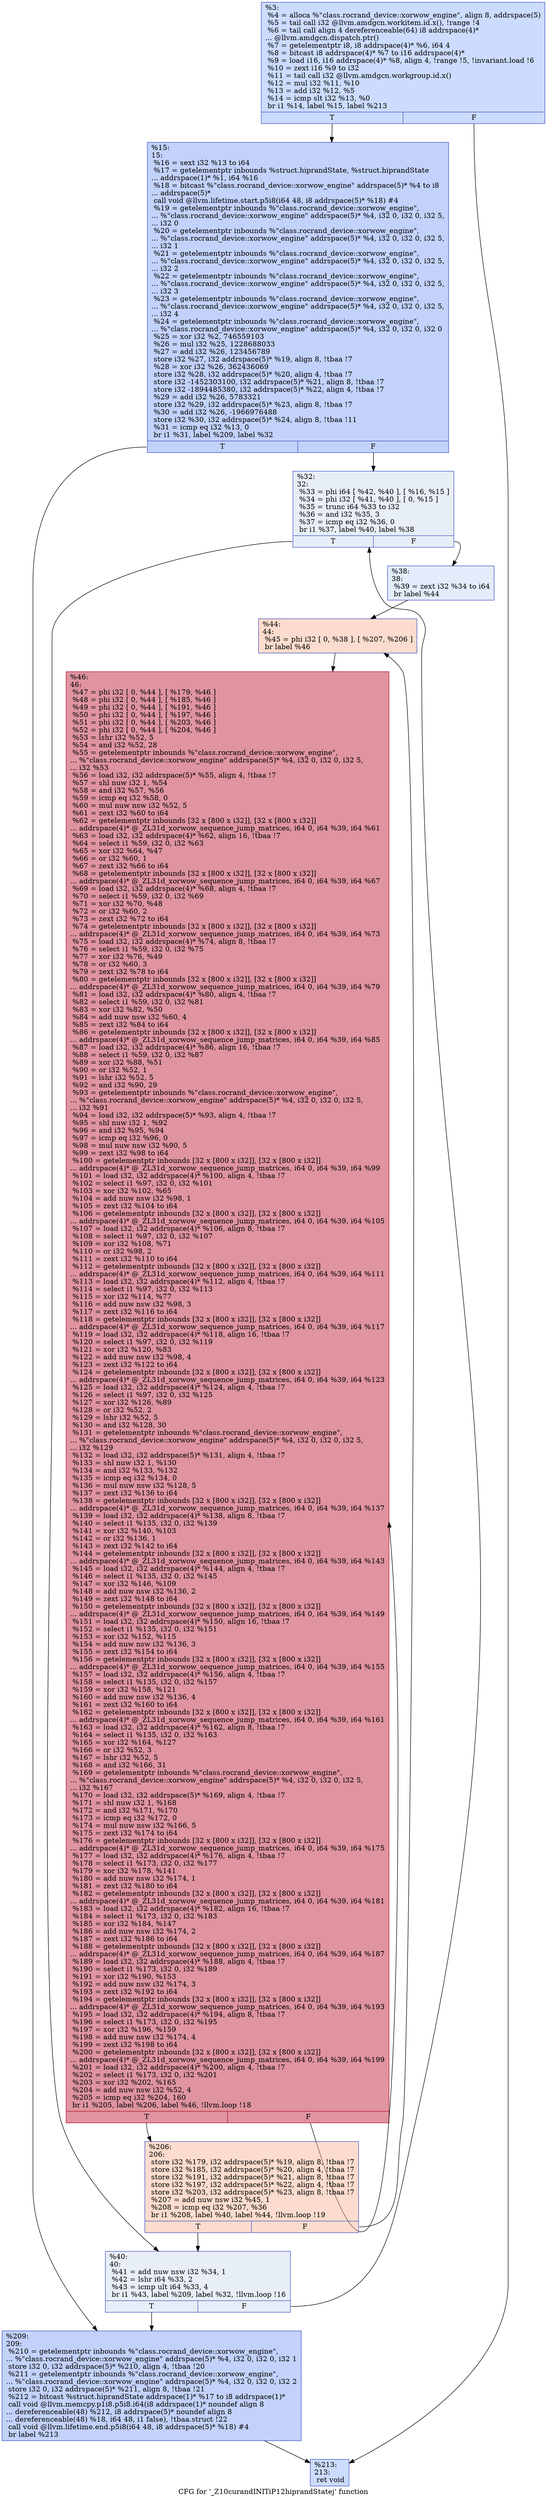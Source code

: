 digraph "CFG for '_Z10curandINITiP12hiprandStatej' function" {
	label="CFG for '_Z10curandINITiP12hiprandStatej' function";

	Node0x47e8a80 [shape=record,color="#3d50c3ff", style=filled, fillcolor="#8caffe70",label="{%3:\l  %4 = alloca %\"class.rocrand_device::xorwow_engine\", align 8, addrspace(5)\l  %5 = tail call i32 @llvm.amdgcn.workitem.id.x(), !range !4\l  %6 = tail call align 4 dereferenceable(64) i8 addrspace(4)*\l... @llvm.amdgcn.dispatch.ptr()\l  %7 = getelementptr i8, i8 addrspace(4)* %6, i64 4\l  %8 = bitcast i8 addrspace(4)* %7 to i16 addrspace(4)*\l  %9 = load i16, i16 addrspace(4)* %8, align 4, !range !5, !invariant.load !6\l  %10 = zext i16 %9 to i32\l  %11 = tail call i32 @llvm.amdgcn.workgroup.id.x()\l  %12 = mul i32 %11, %10\l  %13 = add i32 %12, %5\l  %14 = icmp slt i32 %13, %0\l  br i1 %14, label %15, label %213\l|{<s0>T|<s1>F}}"];
	Node0x47e8a80:s0 -> Node0x47edce0;
	Node0x47e8a80:s1 -> Node0x47edd70;
	Node0x47edce0 [shape=record,color="#3d50c3ff", style=filled, fillcolor="#779af770",label="{%15:\l15:                                               \l  %16 = sext i32 %13 to i64\l  %17 = getelementptr inbounds %struct.hiprandState, %struct.hiprandState\l... addrspace(1)* %1, i64 %16\l  %18 = bitcast %\"class.rocrand_device::xorwow_engine\" addrspace(5)* %4 to i8\l... addrspace(5)*\l  call void @llvm.lifetime.start.p5i8(i64 48, i8 addrspace(5)* %18) #4\l  %19 = getelementptr inbounds %\"class.rocrand_device::xorwow_engine\",\l... %\"class.rocrand_device::xorwow_engine\" addrspace(5)* %4, i32 0, i32 0, i32 5,\l... i32 0\l  %20 = getelementptr inbounds %\"class.rocrand_device::xorwow_engine\",\l... %\"class.rocrand_device::xorwow_engine\" addrspace(5)* %4, i32 0, i32 0, i32 5,\l... i32 1\l  %21 = getelementptr inbounds %\"class.rocrand_device::xorwow_engine\",\l... %\"class.rocrand_device::xorwow_engine\" addrspace(5)* %4, i32 0, i32 0, i32 5,\l... i32 2\l  %22 = getelementptr inbounds %\"class.rocrand_device::xorwow_engine\",\l... %\"class.rocrand_device::xorwow_engine\" addrspace(5)* %4, i32 0, i32 0, i32 5,\l... i32 3\l  %23 = getelementptr inbounds %\"class.rocrand_device::xorwow_engine\",\l... %\"class.rocrand_device::xorwow_engine\" addrspace(5)* %4, i32 0, i32 0, i32 5,\l... i32 4\l  %24 = getelementptr inbounds %\"class.rocrand_device::xorwow_engine\",\l... %\"class.rocrand_device::xorwow_engine\" addrspace(5)* %4, i32 0, i32 0, i32 0\l  %25 = xor i32 %2, 746559103\l  %26 = mul i32 %25, 1228688033\l  %27 = add i32 %26, 123456789\l  store i32 %27, i32 addrspace(5)* %19, align 8, !tbaa !7\l  %28 = xor i32 %26, 362436069\l  store i32 %28, i32 addrspace(5)* %20, align 4, !tbaa !7\l  store i32 -1452303100, i32 addrspace(5)* %21, align 8, !tbaa !7\l  store i32 -1894485380, i32 addrspace(5)* %22, align 4, !tbaa !7\l  %29 = add i32 %26, 5783321\l  store i32 %29, i32 addrspace(5)* %23, align 8, !tbaa !7\l  %30 = add i32 %26, -1966976488\l  store i32 %30, i32 addrspace(5)* %24, align 8, !tbaa !11\l  %31 = icmp eq i32 %13, 0\l  br i1 %31, label %209, label %32\l|{<s0>T|<s1>F}}"];
	Node0x47edce0:s0 -> Node0x47efa40;
	Node0x47edce0:s1 -> Node0x47efad0;
	Node0x47efad0 [shape=record,color="#3d50c3ff", style=filled, fillcolor="#cbd8ee70",label="{%32:\l32:                                               \l  %33 = phi i64 [ %42, %40 ], [ %16, %15 ]\l  %34 = phi i32 [ %41, %40 ], [ 0, %15 ]\l  %35 = trunc i64 %33 to i32\l  %36 = and i32 %35, 3\l  %37 = icmp eq i32 %36, 0\l  br i1 %37, label %40, label %38\l|{<s0>T|<s1>F}}"];
	Node0x47efad0:s0 -> Node0x47edf20;
	Node0x47efad0:s1 -> Node0x47f0100;
	Node0x47f0100 [shape=record,color="#3d50c3ff", style=filled, fillcolor="#bfd3f670",label="{%38:\l38:                                               \l  %39 = zext i32 %34 to i64\l  br label %44\l}"];
	Node0x47f0100 -> Node0x47f02b0;
	Node0x47edf20 [shape=record,color="#3d50c3ff", style=filled, fillcolor="#cbd8ee70",label="{%40:\l40:                                               \l  %41 = add nuw nsw i32 %34, 1\l  %42 = lshr i64 %33, 2\l  %43 = icmp ult i64 %33, 4\l  br i1 %43, label %209, label %32, !llvm.loop !16\l|{<s0>T|<s1>F}}"];
	Node0x47edf20:s0 -> Node0x47efa40;
	Node0x47edf20:s1 -> Node0x47efad0;
	Node0x47f02b0 [shape=record,color="#3d50c3ff", style=filled, fillcolor="#f7af9170",label="{%44:\l44:                                               \l  %45 = phi i32 [ 0, %38 ], [ %207, %206 ]\l  br label %46\l}"];
	Node0x47f02b0 -> Node0x47f0790;
	Node0x47f0790 [shape=record,color="#b70d28ff", style=filled, fillcolor="#b70d2870",label="{%46:\l46:                                               \l  %47 = phi i32 [ 0, %44 ], [ %179, %46 ]\l  %48 = phi i32 [ 0, %44 ], [ %185, %46 ]\l  %49 = phi i32 [ 0, %44 ], [ %191, %46 ]\l  %50 = phi i32 [ 0, %44 ], [ %197, %46 ]\l  %51 = phi i32 [ 0, %44 ], [ %203, %46 ]\l  %52 = phi i32 [ 0, %44 ], [ %204, %46 ]\l  %53 = lshr i32 %52, 5\l  %54 = and i32 %52, 28\l  %55 = getelementptr inbounds %\"class.rocrand_device::xorwow_engine\",\l... %\"class.rocrand_device::xorwow_engine\" addrspace(5)* %4, i32 0, i32 0, i32 5,\l... i32 %53\l  %56 = load i32, i32 addrspace(5)* %55, align 4, !tbaa !7\l  %57 = shl nuw i32 1, %54\l  %58 = and i32 %57, %56\l  %59 = icmp eq i32 %58, 0\l  %60 = mul nuw nsw i32 %52, 5\l  %61 = zext i32 %60 to i64\l  %62 = getelementptr inbounds [32 x [800 x i32]], [32 x [800 x i32]]\l... addrspace(4)* @_ZL31d_xorwow_sequence_jump_matrices, i64 0, i64 %39, i64 %61\l  %63 = load i32, i32 addrspace(4)* %62, align 16, !tbaa !7\l  %64 = select i1 %59, i32 0, i32 %63\l  %65 = xor i32 %64, %47\l  %66 = or i32 %60, 1\l  %67 = zext i32 %66 to i64\l  %68 = getelementptr inbounds [32 x [800 x i32]], [32 x [800 x i32]]\l... addrspace(4)* @_ZL31d_xorwow_sequence_jump_matrices, i64 0, i64 %39, i64 %67\l  %69 = load i32, i32 addrspace(4)* %68, align 4, !tbaa !7\l  %70 = select i1 %59, i32 0, i32 %69\l  %71 = xor i32 %70, %48\l  %72 = or i32 %60, 2\l  %73 = zext i32 %72 to i64\l  %74 = getelementptr inbounds [32 x [800 x i32]], [32 x [800 x i32]]\l... addrspace(4)* @_ZL31d_xorwow_sequence_jump_matrices, i64 0, i64 %39, i64 %73\l  %75 = load i32, i32 addrspace(4)* %74, align 8, !tbaa !7\l  %76 = select i1 %59, i32 0, i32 %75\l  %77 = xor i32 %76, %49\l  %78 = or i32 %60, 3\l  %79 = zext i32 %78 to i64\l  %80 = getelementptr inbounds [32 x [800 x i32]], [32 x [800 x i32]]\l... addrspace(4)* @_ZL31d_xorwow_sequence_jump_matrices, i64 0, i64 %39, i64 %79\l  %81 = load i32, i32 addrspace(4)* %80, align 4, !tbaa !7\l  %82 = select i1 %59, i32 0, i32 %81\l  %83 = xor i32 %82, %50\l  %84 = add nuw nsw i32 %60, 4\l  %85 = zext i32 %84 to i64\l  %86 = getelementptr inbounds [32 x [800 x i32]], [32 x [800 x i32]]\l... addrspace(4)* @_ZL31d_xorwow_sequence_jump_matrices, i64 0, i64 %39, i64 %85\l  %87 = load i32, i32 addrspace(4)* %86, align 16, !tbaa !7\l  %88 = select i1 %59, i32 0, i32 %87\l  %89 = xor i32 %88, %51\l  %90 = or i32 %52, 1\l  %91 = lshr i32 %52, 5\l  %92 = and i32 %90, 29\l  %93 = getelementptr inbounds %\"class.rocrand_device::xorwow_engine\",\l... %\"class.rocrand_device::xorwow_engine\" addrspace(5)* %4, i32 0, i32 0, i32 5,\l... i32 %91\l  %94 = load i32, i32 addrspace(5)* %93, align 4, !tbaa !7\l  %95 = shl nuw i32 1, %92\l  %96 = and i32 %95, %94\l  %97 = icmp eq i32 %96, 0\l  %98 = mul nuw nsw i32 %90, 5\l  %99 = zext i32 %98 to i64\l  %100 = getelementptr inbounds [32 x [800 x i32]], [32 x [800 x i32]]\l... addrspace(4)* @_ZL31d_xorwow_sequence_jump_matrices, i64 0, i64 %39, i64 %99\l  %101 = load i32, i32 addrspace(4)* %100, align 4, !tbaa !7\l  %102 = select i1 %97, i32 0, i32 %101\l  %103 = xor i32 %102, %65\l  %104 = add nuw nsw i32 %98, 1\l  %105 = zext i32 %104 to i64\l  %106 = getelementptr inbounds [32 x [800 x i32]], [32 x [800 x i32]]\l... addrspace(4)* @_ZL31d_xorwow_sequence_jump_matrices, i64 0, i64 %39, i64 %105\l  %107 = load i32, i32 addrspace(4)* %106, align 8, !tbaa !7\l  %108 = select i1 %97, i32 0, i32 %107\l  %109 = xor i32 %108, %71\l  %110 = or i32 %98, 2\l  %111 = zext i32 %110 to i64\l  %112 = getelementptr inbounds [32 x [800 x i32]], [32 x [800 x i32]]\l... addrspace(4)* @_ZL31d_xorwow_sequence_jump_matrices, i64 0, i64 %39, i64 %111\l  %113 = load i32, i32 addrspace(4)* %112, align 4, !tbaa !7\l  %114 = select i1 %97, i32 0, i32 %113\l  %115 = xor i32 %114, %77\l  %116 = add nuw nsw i32 %98, 3\l  %117 = zext i32 %116 to i64\l  %118 = getelementptr inbounds [32 x [800 x i32]], [32 x [800 x i32]]\l... addrspace(4)* @_ZL31d_xorwow_sequence_jump_matrices, i64 0, i64 %39, i64 %117\l  %119 = load i32, i32 addrspace(4)* %118, align 16, !tbaa !7\l  %120 = select i1 %97, i32 0, i32 %119\l  %121 = xor i32 %120, %83\l  %122 = add nuw nsw i32 %98, 4\l  %123 = zext i32 %122 to i64\l  %124 = getelementptr inbounds [32 x [800 x i32]], [32 x [800 x i32]]\l... addrspace(4)* @_ZL31d_xorwow_sequence_jump_matrices, i64 0, i64 %39, i64 %123\l  %125 = load i32, i32 addrspace(4)* %124, align 4, !tbaa !7\l  %126 = select i1 %97, i32 0, i32 %125\l  %127 = xor i32 %126, %89\l  %128 = or i32 %52, 2\l  %129 = lshr i32 %52, 5\l  %130 = and i32 %128, 30\l  %131 = getelementptr inbounds %\"class.rocrand_device::xorwow_engine\",\l... %\"class.rocrand_device::xorwow_engine\" addrspace(5)* %4, i32 0, i32 0, i32 5,\l... i32 %129\l  %132 = load i32, i32 addrspace(5)* %131, align 4, !tbaa !7\l  %133 = shl nuw i32 1, %130\l  %134 = and i32 %133, %132\l  %135 = icmp eq i32 %134, 0\l  %136 = mul nuw nsw i32 %128, 5\l  %137 = zext i32 %136 to i64\l  %138 = getelementptr inbounds [32 x [800 x i32]], [32 x [800 x i32]]\l... addrspace(4)* @_ZL31d_xorwow_sequence_jump_matrices, i64 0, i64 %39, i64 %137\l  %139 = load i32, i32 addrspace(4)* %138, align 8, !tbaa !7\l  %140 = select i1 %135, i32 0, i32 %139\l  %141 = xor i32 %140, %103\l  %142 = or i32 %136, 1\l  %143 = zext i32 %142 to i64\l  %144 = getelementptr inbounds [32 x [800 x i32]], [32 x [800 x i32]]\l... addrspace(4)* @_ZL31d_xorwow_sequence_jump_matrices, i64 0, i64 %39, i64 %143\l  %145 = load i32, i32 addrspace(4)* %144, align 4, !tbaa !7\l  %146 = select i1 %135, i32 0, i32 %145\l  %147 = xor i32 %146, %109\l  %148 = add nuw nsw i32 %136, 2\l  %149 = zext i32 %148 to i64\l  %150 = getelementptr inbounds [32 x [800 x i32]], [32 x [800 x i32]]\l... addrspace(4)* @_ZL31d_xorwow_sequence_jump_matrices, i64 0, i64 %39, i64 %149\l  %151 = load i32, i32 addrspace(4)* %150, align 16, !tbaa !7\l  %152 = select i1 %135, i32 0, i32 %151\l  %153 = xor i32 %152, %115\l  %154 = add nuw nsw i32 %136, 3\l  %155 = zext i32 %154 to i64\l  %156 = getelementptr inbounds [32 x [800 x i32]], [32 x [800 x i32]]\l... addrspace(4)* @_ZL31d_xorwow_sequence_jump_matrices, i64 0, i64 %39, i64 %155\l  %157 = load i32, i32 addrspace(4)* %156, align 4, !tbaa !7\l  %158 = select i1 %135, i32 0, i32 %157\l  %159 = xor i32 %158, %121\l  %160 = add nuw nsw i32 %136, 4\l  %161 = zext i32 %160 to i64\l  %162 = getelementptr inbounds [32 x [800 x i32]], [32 x [800 x i32]]\l... addrspace(4)* @_ZL31d_xorwow_sequence_jump_matrices, i64 0, i64 %39, i64 %161\l  %163 = load i32, i32 addrspace(4)* %162, align 8, !tbaa !7\l  %164 = select i1 %135, i32 0, i32 %163\l  %165 = xor i32 %164, %127\l  %166 = or i32 %52, 3\l  %167 = lshr i32 %52, 5\l  %168 = and i32 %166, 31\l  %169 = getelementptr inbounds %\"class.rocrand_device::xorwow_engine\",\l... %\"class.rocrand_device::xorwow_engine\" addrspace(5)* %4, i32 0, i32 0, i32 5,\l... i32 %167\l  %170 = load i32, i32 addrspace(5)* %169, align 4, !tbaa !7\l  %171 = shl nuw i32 1, %168\l  %172 = and i32 %171, %170\l  %173 = icmp eq i32 %172, 0\l  %174 = mul nuw nsw i32 %166, 5\l  %175 = zext i32 %174 to i64\l  %176 = getelementptr inbounds [32 x [800 x i32]], [32 x [800 x i32]]\l... addrspace(4)* @_ZL31d_xorwow_sequence_jump_matrices, i64 0, i64 %39, i64 %175\l  %177 = load i32, i32 addrspace(4)* %176, align 4, !tbaa !7\l  %178 = select i1 %173, i32 0, i32 %177\l  %179 = xor i32 %178, %141\l  %180 = add nuw nsw i32 %174, 1\l  %181 = zext i32 %180 to i64\l  %182 = getelementptr inbounds [32 x [800 x i32]], [32 x [800 x i32]]\l... addrspace(4)* @_ZL31d_xorwow_sequence_jump_matrices, i64 0, i64 %39, i64 %181\l  %183 = load i32, i32 addrspace(4)* %182, align 16, !tbaa !7\l  %184 = select i1 %173, i32 0, i32 %183\l  %185 = xor i32 %184, %147\l  %186 = add nuw nsw i32 %174, 2\l  %187 = zext i32 %186 to i64\l  %188 = getelementptr inbounds [32 x [800 x i32]], [32 x [800 x i32]]\l... addrspace(4)* @_ZL31d_xorwow_sequence_jump_matrices, i64 0, i64 %39, i64 %187\l  %189 = load i32, i32 addrspace(4)* %188, align 4, !tbaa !7\l  %190 = select i1 %173, i32 0, i32 %189\l  %191 = xor i32 %190, %153\l  %192 = add nuw nsw i32 %174, 3\l  %193 = zext i32 %192 to i64\l  %194 = getelementptr inbounds [32 x [800 x i32]], [32 x [800 x i32]]\l... addrspace(4)* @_ZL31d_xorwow_sequence_jump_matrices, i64 0, i64 %39, i64 %193\l  %195 = load i32, i32 addrspace(4)* %194, align 8, !tbaa !7\l  %196 = select i1 %173, i32 0, i32 %195\l  %197 = xor i32 %196, %159\l  %198 = add nuw nsw i32 %174, 4\l  %199 = zext i32 %198 to i64\l  %200 = getelementptr inbounds [32 x [800 x i32]], [32 x [800 x i32]]\l... addrspace(4)* @_ZL31d_xorwow_sequence_jump_matrices, i64 0, i64 %39, i64 %199\l  %201 = load i32, i32 addrspace(4)* %200, align 4, !tbaa !7\l  %202 = select i1 %173, i32 0, i32 %201\l  %203 = xor i32 %202, %165\l  %204 = add nuw nsw i32 %52, 4\l  %205 = icmp eq i32 %204, 160\l  br i1 %205, label %206, label %46, !llvm.loop !18\l|{<s0>T|<s1>F}}"];
	Node0x47f0790:s0 -> Node0x47f0650;
	Node0x47f0790:s1 -> Node0x47f0790;
	Node0x47f0650 [shape=record,color="#3d50c3ff", style=filled, fillcolor="#f7af9170",label="{%206:\l206:                                              \l  store i32 %179, i32 addrspace(5)* %19, align 8, !tbaa !7\l  store i32 %185, i32 addrspace(5)* %20, align 4, !tbaa !7\l  store i32 %191, i32 addrspace(5)* %21, align 8, !tbaa !7\l  store i32 %197, i32 addrspace(5)* %22, align 4, !tbaa !7\l  store i32 %203, i32 addrspace(5)* %23, align 8, !tbaa !7\l  %207 = add nuw nsw i32 %45, 1\l  %208 = icmp eq i32 %207, %36\l  br i1 %208, label %40, label %44, !llvm.loop !19\l|{<s0>T|<s1>F}}"];
	Node0x47f0650:s0 -> Node0x47edf20;
	Node0x47f0650:s1 -> Node0x47f02b0;
	Node0x47efa40 [shape=record,color="#3d50c3ff", style=filled, fillcolor="#779af770",label="{%209:\l209:                                              \l  %210 = getelementptr inbounds %\"class.rocrand_device::xorwow_engine\",\l... %\"class.rocrand_device::xorwow_engine\" addrspace(5)* %4, i32 0, i32 0, i32 1\l  store i32 0, i32 addrspace(5)* %210, align 4, !tbaa !20\l  %211 = getelementptr inbounds %\"class.rocrand_device::xorwow_engine\",\l... %\"class.rocrand_device::xorwow_engine\" addrspace(5)* %4, i32 0, i32 0, i32 2\l  store i32 0, i32 addrspace(5)* %211, align 8, !tbaa !21\l  %212 = bitcast %struct.hiprandState addrspace(1)* %17 to i8 addrspace(1)*\l  call void @llvm.memcpy.p1i8.p5i8.i64(i8 addrspace(1)* noundef align 8\l... dereferenceable(48) %212, i8 addrspace(5)* noundef align 8\l... dereferenceable(48) %18, i64 48, i1 false), !tbaa.struct !22\l  call void @llvm.lifetime.end.p5i8(i64 48, i8 addrspace(5)* %18) #4\l  br label %213\l}"];
	Node0x47efa40 -> Node0x47edd70;
	Node0x47edd70 [shape=record,color="#3d50c3ff", style=filled, fillcolor="#8caffe70",label="{%213:\l213:                                              \l  ret void\l}"];
}
